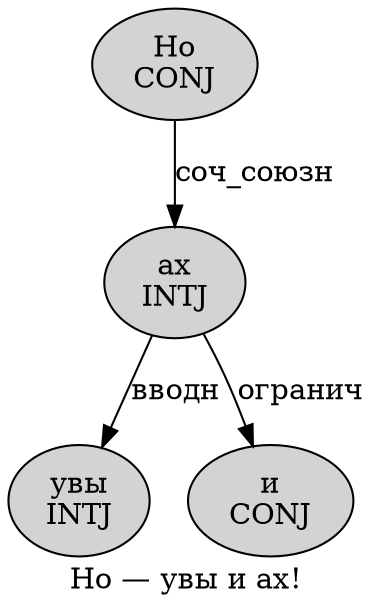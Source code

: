 digraph SENTENCE_2534 {
	graph [label="Но — увы и ах!"]
	node [style=filled]
		0 [label="Но
CONJ" color="" fillcolor=lightgray penwidth=1 shape=ellipse]
		2 [label="увы
INTJ" color="" fillcolor=lightgray penwidth=1 shape=ellipse]
		3 [label="и
CONJ" color="" fillcolor=lightgray penwidth=1 shape=ellipse]
		4 [label="ах
INTJ" color="" fillcolor=lightgray penwidth=1 shape=ellipse]
			4 -> 2 [label="вводн"]
			4 -> 3 [label="огранич"]
			0 -> 4 [label="соч_союзн"]
}